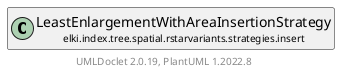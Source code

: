 @startuml
    remove .*\.(Instance|Par|Parameterizer|Factory)$
    set namespaceSeparator none
    hide empty fields
    hide empty methods

    class "<size:14>LeastEnlargementWithAreaInsertionStrategy.Par\n<size:10>elki.index.tree.spatial.rstarvariants.strategies.insert" as elki.index.tree.spatial.rstarvariants.strategies.insert.LeastEnlargementWithAreaInsertionStrategy.Par [[LeastEnlargementWithAreaInsertionStrategy.Par.html]] {
        +make(): LeastEnlargementWithAreaInsertionStrategy
    }

    interface "<size:14>Parameterizer\n<size:10>elki.utilities.optionhandling" as elki.utilities.optionhandling.Parameterizer [[../../../../../../utilities/optionhandling/Parameterizer.html]] {
        {abstract} +make(): Object
    }
    class "<size:14>LeastEnlargementWithAreaInsertionStrategy\n<size:10>elki.index.tree.spatial.rstarvariants.strategies.insert" as elki.index.tree.spatial.rstarvariants.strategies.insert.LeastEnlargementWithAreaInsertionStrategy [[LeastEnlargementWithAreaInsertionStrategy.html]]

    elki.utilities.optionhandling.Parameterizer <|.. elki.index.tree.spatial.rstarvariants.strategies.insert.LeastEnlargementWithAreaInsertionStrategy.Par
    elki.index.tree.spatial.rstarvariants.strategies.insert.LeastEnlargementWithAreaInsertionStrategy +-- elki.index.tree.spatial.rstarvariants.strategies.insert.LeastEnlargementWithAreaInsertionStrategy.Par

    center footer UMLDoclet 2.0.19, PlantUML 1.2022.8
@enduml
